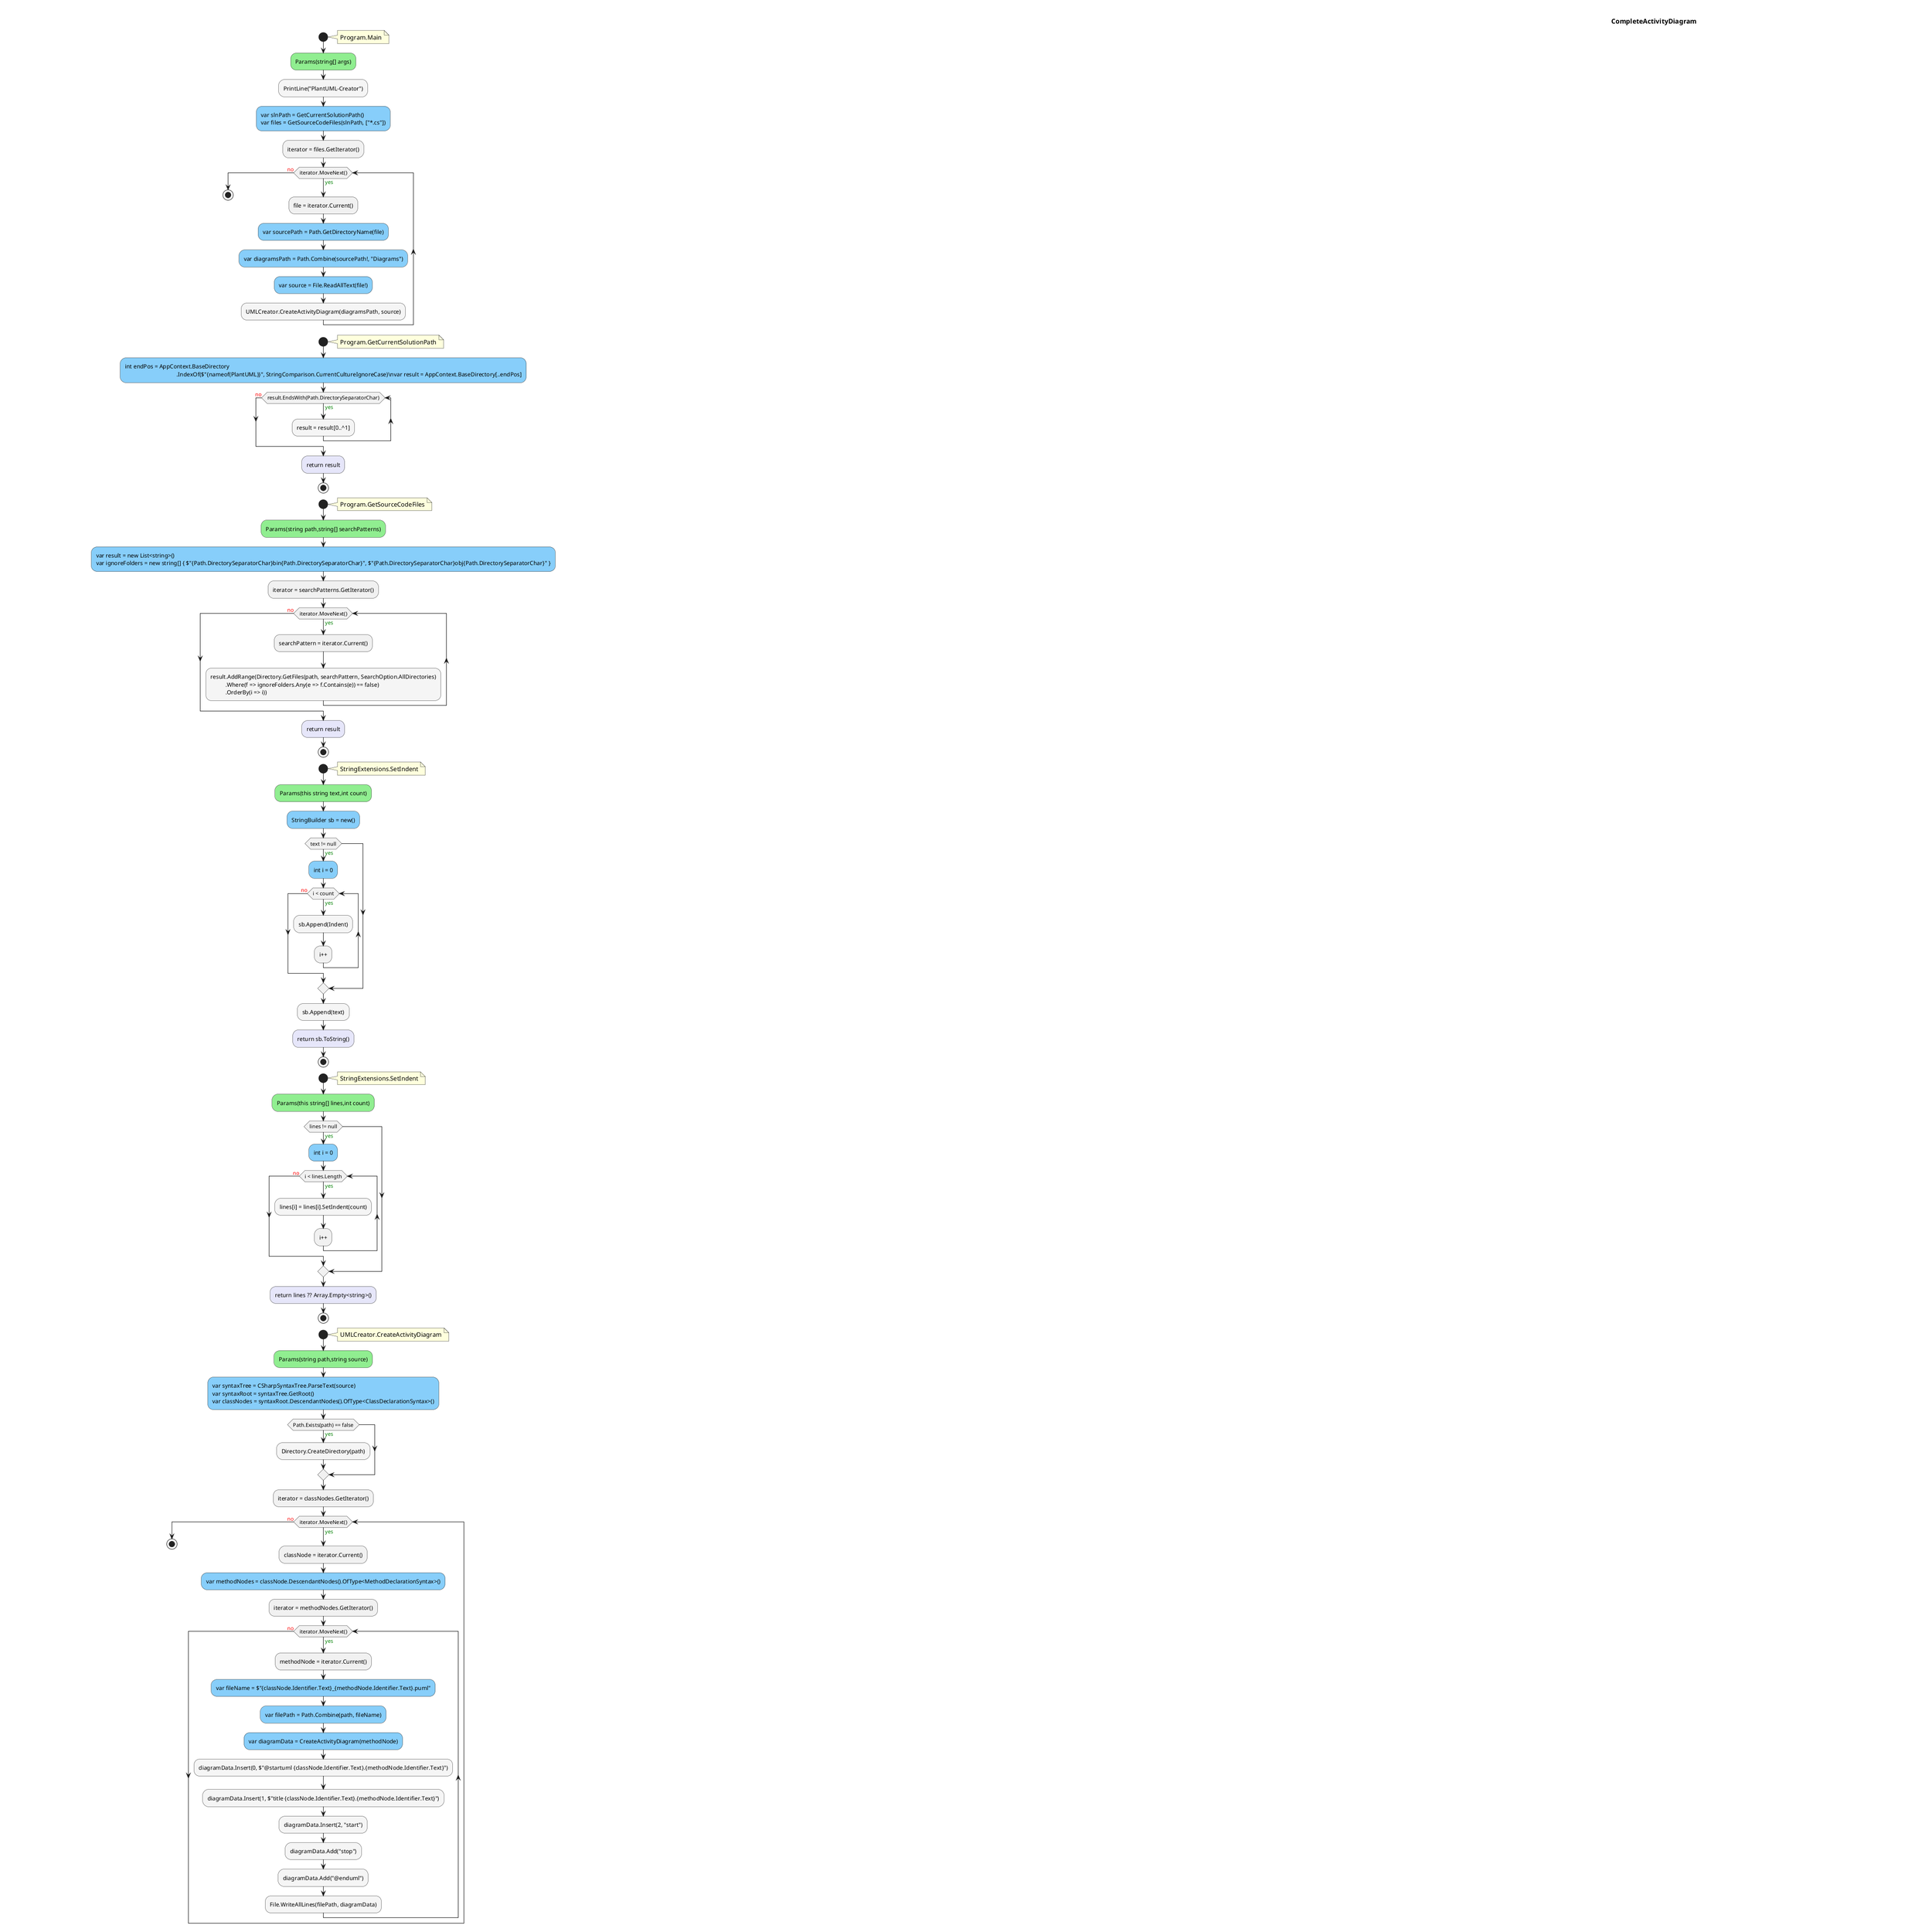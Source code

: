 @startuml CompleteActivityDiagram
header
generated on 09.04.2024 09:47:21
end header
title CompleteActivityDiagram
start
note right:  Program.Main
#LightGreen:Params(string[] args);
#WhiteSmoke:PrintLine("PlantUML-Creator");
#LightSkyBlue:var slnPath = GetCurrentSolutionPath()\nvar files = GetSourceCodeFiles(slnPath, ["*.cs"]);
:iterator = files.GetIterator();
while (iterator.MoveNext()) is (<color:green>yes)
:file = iterator.Current();
            #LightSkyBlue:var sourcePath = Path.GetDirectoryName(file);
            #LightSkyBlue:var diagramsPath = Path.Combine(sourcePath!, "Diagrams");
            #LightSkyBlue:var source = File.ReadAllText(file!);
            #WhiteSmoke:UMLCreator.CreateActivityDiagram(diagramsPath, source);
endwhile (<color:red>no)
stop
start
note right:  Program.GetCurrentSolutionPath
#LightSkyBlue:int endPos = AppContext.BaseDirectory
                                   .IndexOf($"{nameof(PlantUML)}", StringComparison.CurrentCultureIgnoreCase)\nvar result = AppContext.BaseDirectory[..endPos];
while (result.EndsWith(Path.DirectorySeparatorChar)) is (<color:green>yes)
        #WhiteSmoke:result = result[0..^1];
endwhile (<color:red>no)
#Lavender:return result;
stop
start
note right:  Program.GetSourceCodeFiles
#LightGreen:Params(string path,string[] searchPatterns);
#LightSkyBlue:var result = new List<string>()\nvar ignoreFolders = new string[] { $"{Path.DirectorySeparatorChar}bin{Path.DirectorySeparatorChar}", $"{Path.DirectorySeparatorChar}obj{Path.DirectorySeparatorChar}" };
:iterator = searchPatterns.GetIterator();
while (iterator.MoveNext()) is (<color:green>yes)
:searchPattern = iterator.Current();
            #WhiteSmoke:result.AddRange(Directory.GetFiles(path, searchPattern, SearchOption.AllDirectories)
                      .Where(f => ignoreFolders.Any(e => f.Contains(e)) == false)
                      .OrderBy(i => i));
endwhile (<color:red>no)
#Lavender:return result;
stop
start
note right:  StringExtensions.SetIndent
#LightGreen:Params(this string text,int count);
#LightSkyBlue:StringBuilder sb = new();
if (text != null) then (<color:green>yes)
        #LightSkyBlue:int i = 0;
        while (i < count) is (<color:green>yes)
            #WhiteSmoke:sb.Append(Indent);
        :i++;
        endwhile (<color:red>no)
endif
#WhiteSmoke:sb.Append(text);
#Lavender:return sb.ToString();
stop
start
note right:  StringExtensions.SetIndent
#LightGreen:Params(this string[] lines,int count);
if (lines != null) then (<color:green>yes)
        #LightSkyBlue:int i = 0;
        while (i < lines.Length) is (<color:green>yes)
                #WhiteSmoke:lines[i] = lines[i].SetIndent(count);
        :i++;
        endwhile (<color:red>no)
endif
#Lavender:return lines ?? Array.Empty<string>();
stop
start
note right:  UMLCreator.CreateActivityDiagram
#LightGreen:Params(string path,string source);
#LightSkyBlue:var syntaxTree = CSharpSyntaxTree.ParseText(source)\nvar syntaxRoot = syntaxTree.GetRoot()\nvar classNodes = syntaxRoot.DescendantNodes().OfType<ClassDeclarationSyntax>();
if (Path.Exists(path) == false) then (<color:green>yes)
        #WhiteSmoke:Directory.CreateDirectory(path);
endif
:iterator = classNodes.GetIterator();
while (iterator.MoveNext()) is (<color:green>yes)
:classNode = iterator.Current();
            #LightSkyBlue:var methodNodes = classNode.DescendantNodes().OfType<MethodDeclarationSyntax>();
            :iterator = methodNodes.GetIterator();
            while (iterator.MoveNext()) is (<color:green>yes)
            :methodNode = iterator.Current();
                                #LightSkyBlue:var fileName = $"{classNode.Identifier.Text}_{methodNode.Identifier.Text}.puml";
                                #LightSkyBlue:var filePath = Path.Combine(path, fileName);
                                #LightSkyBlue:var diagramData = CreateActivityDiagram(methodNode);
                                #WhiteSmoke:diagramData.Insert(0, $"@startuml {classNode.Identifier.Text}.{methodNode.Identifier.Text}");
                                #WhiteSmoke:diagramData.Insert(1, $"title {classNode.Identifier.Text}.{methodNode.Identifier.Text}");
                                #WhiteSmoke:diagramData.Insert(2, "start");
                                #WhiteSmoke:diagramData.Add("stop");
                                #WhiteSmoke:diagramData.Add("@enduml");
                                #WhiteSmoke:File.WriteAllLines(filePath, diagramData);
            endwhile (<color:red>no)
endwhile (<color:red>no)
stop
start
note right:  UMLCreator.CreateActivityDiagram
#LightGreen:Params(MethodDeclarationSyntax methodNode);
#LightSkyBlue:var diagramData = new List<string>()\nvar statements = methodNode?.Body?.Statements;
:iterator = statements!.GetIterator();
while (iterator.MoveNext()) is (<color:green>yes)
:statement = iterator.Current();
            #WhiteSmoke:AnalysisStatement(statement, diagramData, 0);
endwhile (<color:red>no)
#Lavender:return diagramData;
stop
start
note right:  UMLCreator.AnalysisStatement
#LightGreen:Params(SyntaxNode syntaxNode,List<string> diagramData,int level);
if (syntaxNode is LocalDeclarationStatementSyntax localDeclarationStatement) then (<color:green>yes)
        #WhiteSmoke:diagramData.Add($":{localDeclarationStatement.Declaration};".SetIndent(level));
    else (<color:red>no)
        if (syntaxNode is ExpressionStatementSyntax expressionStatement) then (<color:green>yes)
                #LightSkyBlue:var expression = expressionStatement.ToString();
                #WhiteSmoke:expression = expression.Replace("PrintLine", "PrintLine");
                #WhiteSmoke:expression = expression.Replace("PrintLine", "PrintLine");
                #WhiteSmoke:expression = expression.Replace("Print", "Print");
                #WhiteSmoke:expression = expression.Replace("Print", "Print");
                #WhiteSmoke:expression = expression.Replace("ReadLine", "ReadLine");
                #WhiteSmoke:expression = expression.Replace("ReadLine", "ReadLine");
                #WhiteSmoke:expression = expression.Replace("Read", "Read");
                #WhiteSmoke:expression = expression.Replace("Read", "Read");
                #WhiteSmoke:diagramData.Add($":{expression}".SetIndent(level));
            else (<color:red>no)
                if (syntaxNode is BlockSyntax blockSyntax) then (<color:green>yes)
                        :iterator = blockSyntax.ChildNodes().GetIterator();
                        while (iterator.MoveNext()) is (<color:green>yes)
                        :node = iterator.Current();
                                                            if (node is StatementSyntax statementSyntax) then (<color:green>yes)
                                                                    #WhiteSmoke:AnalysisStatement(statementSyntax, diagramData, level + 1);
                                                            endif
                        endwhile (<color:red>no)
                    else (<color:red>no)
                        if (syntaxNode is IfStatementSyntax ifStatement) then (<color:green>yes)
                                #WhiteSmoke:diagramData.Add($"if ({ifStatement.Condition}) then (yes)".SetIndent(level));
                                #WhiteSmoke:AnalysisStatement(ifStatement.Statement, diagramData, level + 1);
                                if (ifStatement.Else != null) then (<color:green>yes)
                                    #WhiteSmoke:AnalysisStatement(ifStatement.Else, diagramData, level + 1);
                                endif
                                #WhiteSmoke:diagramData.Add("endif".SetIndent(level));
                            else (<color:red>no)
                                if (syntaxNode is ElseClauseSyntax elseClause) then (<color:green>yes)
                                        #WhiteSmoke:diagramData.Add($"else (no)".SetIndent(level));
                                        #WhiteSmoke:AnalysisStatement(elseClause.Statement, diagramData, level + 1);
                                    else (<color:red>no)
                                        if (syntaxNode is SwitchStatementSyntax switchStatement) then (<color:green>yes)
                                                #WhiteSmoke:diagramData.Add($"switch ({switchStatement.Expression})".SetIndent(level));
                                                :iterator = switchStatement.Sections.GetIterator();
                                                while (iterator.MoveNext()) is (<color:green>yes)
                                                :section = iterator.Current();
                                                                                                            #LightSkyBlue:var labels = $"{section.Labels}".Replace("case", "case(");
                                                                                                            if (labels.Contains("default:")) then (<color:green>yes)
                                                                                                                #WhiteSmoke:labels = labels.Replace("default:", "case ( default )");
                                                                                                                else (<color:red>no)
                                                                                                                    #WhiteSmoke:labels = labels.Replace(":", " )");
                                                                                                            endif
                                                                                                            #WhiteSmoke:diagramData.Add($"{labels}".SetIndent(level + 1));
                                                                                                            :iterator = section.ChildNodes().GetIterator();
                                                                                                            while (iterator.MoveNext()) is (<color:green>yes)
                                                                                                            :node = iterator.Current();
                                                                                                                                                                                if (node is StatementSyntax statementSyntax) then (<color:green>yes)
                                                                                                                                                                                        #WhiteSmoke:AnalysisStatement(statementSyntax, diagramData, level + 1);
                                                                                                                                                                                endif
                                                                                                            endwhile (<color:red>no)
                                                endwhile (<color:red>no)
                                                #WhiteSmoke:diagramData.Add("endswitch".SetIndent(level));
                                            else (<color:red>no)
                                                if (syntaxNode is BreakStatementSyntax breakStatement) then (<color:green>yes)
                                                        #WhiteSmoke:System.Diagnostics.Debug.WriteLine($"{nameof(breakStatement)} is known but not used!");
                                                    else (<color:red>no)
                                                        if (syntaxNode is ContinueStatementSyntax continueStatement) then (<color:green>yes)
                                                                #WhiteSmoke:System.Diagnostics.Debug.WriteLine($"{nameof(continueStatement)} is known but not used!");
                                                            else (<color:red>no)
                                                                if (syntaxNode is DoStatementSyntax doStatement) then (<color:green>yes)
                                                                        #WhiteSmoke:diagramData.Add("repeat".SetIndent(level));
                                                                        #WhiteSmoke:AnalysisStatement(doStatement.Statement, diagramData, level + 1);
                                                                        #WhiteSmoke:diagramData.Add($"repeat while ({doStatement.Condition}) is (yes)".SetIndent(level));
                                                                    else (<color:red>no)
                                                                        if (syntaxNode is WhileStatementSyntax whileStatement) then (<color:green>yes)
                                                                                #WhiteSmoke:diagramData.Add($"while ({whileStatement.Condition}) is (yes)".SetIndent(level));
                                                                                #WhiteSmoke:AnalysisStatement(whileStatement.Statement, diagramData, level + 1);
                                                                                #WhiteSmoke:diagramData.Add("endwhile (no)".SetIndent(level));
                                                                            else (<color:red>no)
                                                                                if (syntaxNode is ForStatementSyntax forStatement) then (<color:green>yes)
                                                                                        #WhiteSmoke:diagramData.Add($":{forStatement.Declaration};".SetIndent(level));
                                                                                        #WhiteSmoke:diagramData.Add($"while ({forStatement.Condition}) is (yes)".SetIndent(level));
                                                                                        #WhiteSmoke:AnalysisStatement(forStatement.Statement, diagramData, level + 1);
                                                                                        if (forStatement.Incrementors.Count > 0) then (<color:green>yes)
                                                                                            #WhiteSmoke:diagramData.Add($":{forStatement.Incrementors};".SetIndent(level));
                                                                                        endif
                                                                                        #WhiteSmoke:diagramData.Add("endwhile (no)".SetIndent(level));
                                                                                    else (<color:red>no)
                                                                                        if (syntaxNode is ForEachStatementSyntax forEachStatement) then (<color:green>yes)
                                                                                                #LightSkyBlue:var statements = new List<string>();
                                                                                                #WhiteSmoke:diagramData.Add($":iterator = {forEachStatement.Expression}.GetIterator();".SetIndent(level));
                                                                                                #WhiteSmoke:diagramData.Add($"while (iterator.MoveNext()) is (yes)".SetIndent(level));
                                                                                                #WhiteSmoke:diagramData.Add($":current = iterator.Current();".SetIndent(level));
                                                                                                #WhiteSmoke:AnalysisStatement(forEachStatement.Statement, statements, level + 1);
                                                                                                :iterator = statements.GetIterator();
                                                                                                while (iterator.MoveNext()) is (<color:green>yes)
                                                                                                :statement = iterator.Current();
                                                                                                                                                                                                            #WhiteSmoke:diagramData.Add(statement.Replace(forEachStatement.Identifier.ToString(), "current").SetIndent(level + 1));
                                                                                                endwhile (<color:red>no)
                                                                                                #WhiteSmoke:diagramData.Add("endwhile (no)".SetIndent(level));
                                                                                            else (<color:red>no)
                                                                                                if (syntaxNode is ReturnStatementSyntax returnStatement) then (<color:green>yes)
                                                                                                        #WhiteSmoke:System.Diagnostics.Debug.WriteLine($"{nameof(returnStatement)} is known but not used!");
                                                                                                    else (<color:red>no)
                                                                                                            #WhiteSmoke:System.Diagnostics.Debug.WriteLine($"{syntaxNode.GetType().Name} is unknown!");
                                                                                                endif
                                                                                        endif
                                                                                endif
                                                                        endif
                                                                endif
                                                        endif
                                                endif
                                        endif
                                endif
                        endif
                endif
        endif
endif
stop
footer
generated with the DiagramCreator by Prof.Gehrer
end footer
@enduml
